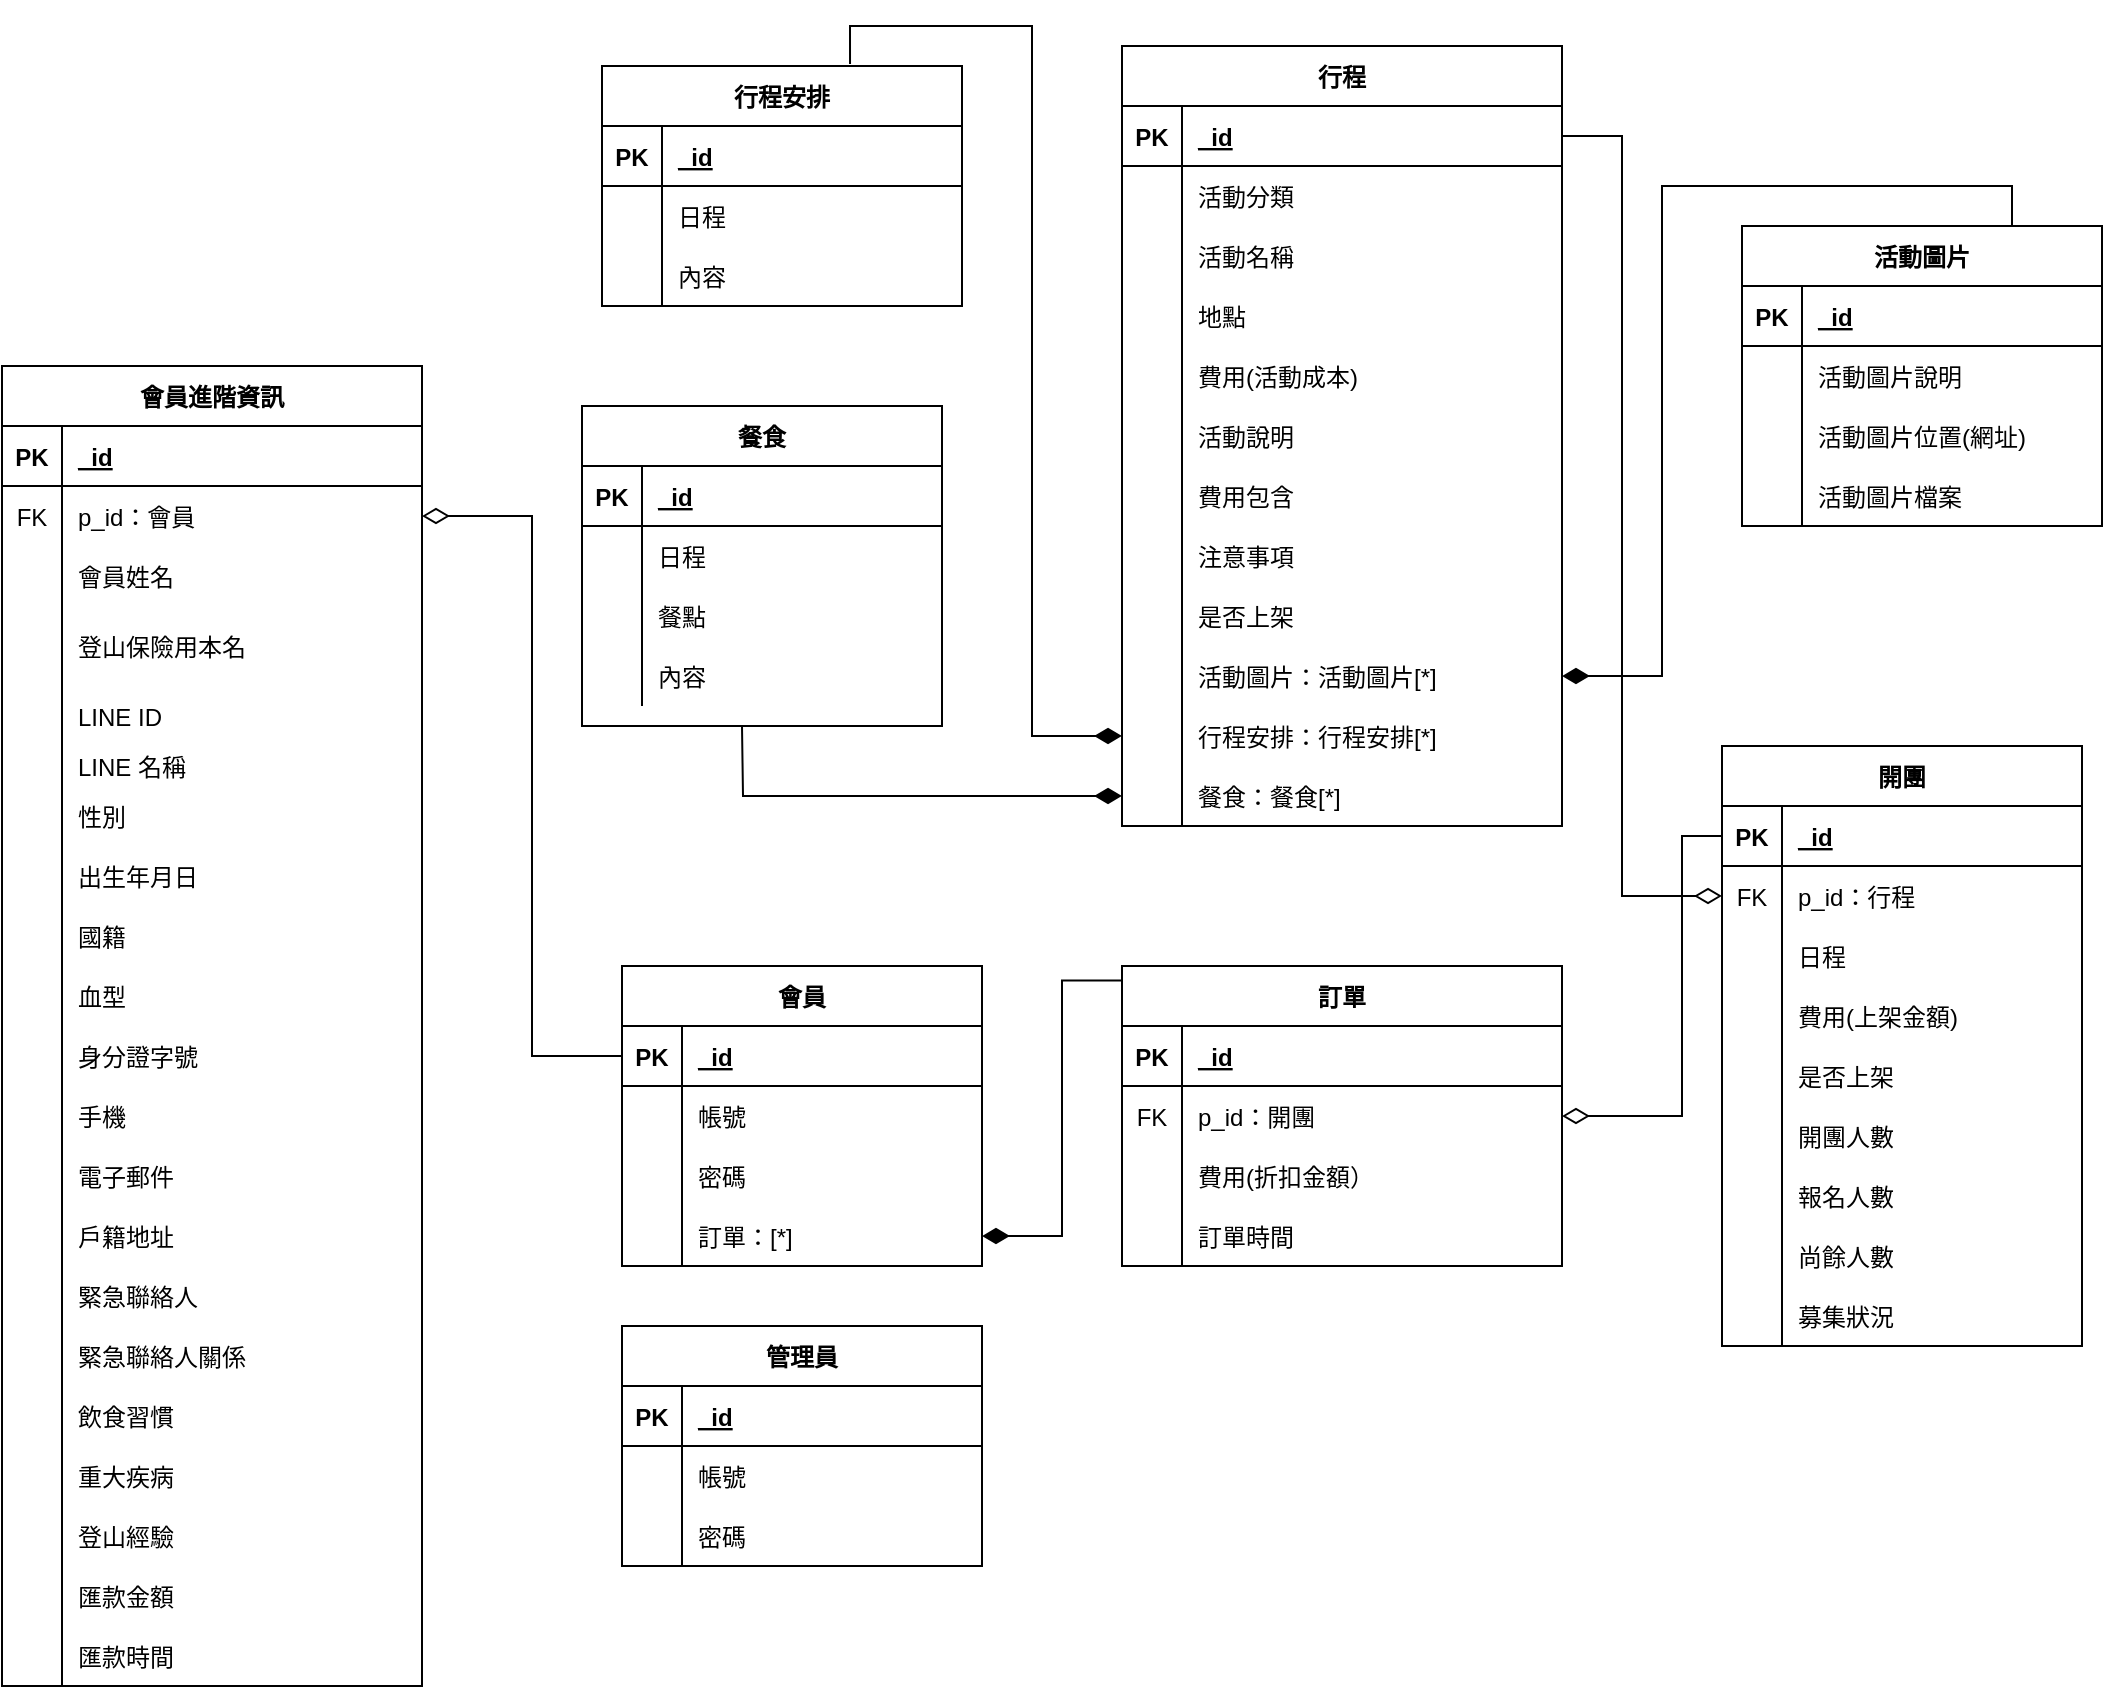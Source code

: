 <mxfile version="14.2.3" type="github">
  <diagram id="O8zIBrpue6FMB7xXW-CX" name="Page-1">
    <mxGraphModel dx="1744" dy="810" grid="1" gridSize="10" guides="1" tooltips="1" connect="1" arrows="1" fold="1" page="1" pageScale="1" pageWidth="827" pageHeight="1169" math="0" shadow="0">
      <root>
        <mxCell id="0" />
        <mxCell id="1" parent="0" />
        <mxCell id="ODbUXR2kp1AXb-9uxzaP-1" value="行程" style="shape=table;startSize=30;container=1;collapsible=1;childLayout=tableLayout;fixedRows=1;rowLines=0;fontStyle=1;align=center;resizeLast=1;" parent="1" vertex="1">
          <mxGeometry x="410" y="420" width="220" height="390" as="geometry" />
        </mxCell>
        <mxCell id="ODbUXR2kp1AXb-9uxzaP-2" value="" style="shape=partialRectangle;collapsible=0;dropTarget=0;pointerEvents=0;fillColor=none;top=0;left=0;bottom=1;right=0;points=[[0,0.5],[1,0.5]];portConstraint=eastwest;" parent="ODbUXR2kp1AXb-9uxzaP-1" vertex="1">
          <mxGeometry y="30" width="220" height="30" as="geometry" />
        </mxCell>
        <mxCell id="ODbUXR2kp1AXb-9uxzaP-3" value="PK" style="shape=partialRectangle;connectable=0;fillColor=none;top=0;left=0;bottom=0;right=0;fontStyle=1;overflow=hidden;" parent="ODbUXR2kp1AXb-9uxzaP-2" vertex="1">
          <mxGeometry width="30" height="30" as="geometry" />
        </mxCell>
        <mxCell id="ODbUXR2kp1AXb-9uxzaP-4" value="_id" style="shape=partialRectangle;connectable=0;fillColor=none;top=0;left=0;bottom=0;right=0;align=left;spacingLeft=6;fontStyle=5;overflow=hidden;" parent="ODbUXR2kp1AXb-9uxzaP-2" vertex="1">
          <mxGeometry x="30" width="190" height="30" as="geometry" />
        </mxCell>
        <mxCell id="ODbUXR2kp1AXb-9uxzaP-5" value="" style="shape=partialRectangle;collapsible=0;dropTarget=0;pointerEvents=0;fillColor=none;top=0;left=0;bottom=0;right=0;points=[[0,0.5],[1,0.5]];portConstraint=eastwest;" parent="ODbUXR2kp1AXb-9uxzaP-1" vertex="1">
          <mxGeometry y="60" width="220" height="30" as="geometry" />
        </mxCell>
        <mxCell id="ODbUXR2kp1AXb-9uxzaP-6" value="" style="shape=partialRectangle;connectable=0;fillColor=none;top=0;left=0;bottom=0;right=0;editable=1;overflow=hidden;" parent="ODbUXR2kp1AXb-9uxzaP-5" vertex="1">
          <mxGeometry width="30" height="30" as="geometry" />
        </mxCell>
        <mxCell id="ODbUXR2kp1AXb-9uxzaP-7" value="活動分類" style="shape=partialRectangle;connectable=0;fillColor=none;top=0;left=0;bottom=0;right=0;align=left;spacingLeft=6;overflow=hidden;" parent="ODbUXR2kp1AXb-9uxzaP-5" vertex="1">
          <mxGeometry x="30" width="190" height="30" as="geometry" />
        </mxCell>
        <mxCell id="ODbUXR2kp1AXb-9uxzaP-8" value="" style="shape=partialRectangle;collapsible=0;dropTarget=0;pointerEvents=0;fillColor=none;top=0;left=0;bottom=0;right=0;points=[[0,0.5],[1,0.5]];portConstraint=eastwest;" parent="ODbUXR2kp1AXb-9uxzaP-1" vertex="1">
          <mxGeometry y="90" width="220" height="30" as="geometry" />
        </mxCell>
        <mxCell id="ODbUXR2kp1AXb-9uxzaP-9" value="" style="shape=partialRectangle;connectable=0;fillColor=none;top=0;left=0;bottom=0;right=0;editable=1;overflow=hidden;" parent="ODbUXR2kp1AXb-9uxzaP-8" vertex="1">
          <mxGeometry width="30" height="30" as="geometry" />
        </mxCell>
        <mxCell id="ODbUXR2kp1AXb-9uxzaP-10" value="活動名稱" style="shape=partialRectangle;connectable=0;fillColor=none;top=0;left=0;bottom=0;right=0;align=left;spacingLeft=6;overflow=hidden;" parent="ODbUXR2kp1AXb-9uxzaP-8" vertex="1">
          <mxGeometry x="30" width="190" height="30" as="geometry" />
        </mxCell>
        <mxCell id="ODbUXR2kp1AXb-9uxzaP-11" value="" style="shape=partialRectangle;collapsible=0;dropTarget=0;pointerEvents=0;fillColor=none;top=0;left=0;bottom=0;right=0;points=[[0,0.5],[1,0.5]];portConstraint=eastwest;" parent="ODbUXR2kp1AXb-9uxzaP-1" vertex="1">
          <mxGeometry y="120" width="220" height="30" as="geometry" />
        </mxCell>
        <mxCell id="ODbUXR2kp1AXb-9uxzaP-12" value="" style="shape=partialRectangle;connectable=0;fillColor=none;top=0;left=0;bottom=0;right=0;editable=1;overflow=hidden;" parent="ODbUXR2kp1AXb-9uxzaP-11" vertex="1">
          <mxGeometry width="30" height="30" as="geometry" />
        </mxCell>
        <mxCell id="ODbUXR2kp1AXb-9uxzaP-13" value="地點" style="shape=partialRectangle;connectable=0;fillColor=none;top=0;left=0;bottom=0;right=0;align=left;spacingLeft=6;overflow=hidden;" parent="ODbUXR2kp1AXb-9uxzaP-11" vertex="1">
          <mxGeometry x="30" width="190" height="30" as="geometry" />
        </mxCell>
        <mxCell id="ODbUXR2kp1AXb-9uxzaP-14" value="" style="shape=partialRectangle;collapsible=0;dropTarget=0;pointerEvents=0;fillColor=none;top=0;left=0;bottom=0;right=0;points=[[0,0.5],[1,0.5]];portConstraint=eastwest;" parent="ODbUXR2kp1AXb-9uxzaP-1" vertex="1">
          <mxGeometry y="150" width="220" height="30" as="geometry" />
        </mxCell>
        <mxCell id="ODbUXR2kp1AXb-9uxzaP-15" value="" style="shape=partialRectangle;connectable=0;fillColor=none;top=0;left=0;bottom=0;right=0;editable=1;overflow=hidden;" parent="ODbUXR2kp1AXb-9uxzaP-14" vertex="1">
          <mxGeometry width="30" height="30" as="geometry" />
        </mxCell>
        <mxCell id="ODbUXR2kp1AXb-9uxzaP-16" value="費用(活動成本)" style="shape=partialRectangle;connectable=0;fillColor=none;top=0;left=0;bottom=0;right=0;align=left;spacingLeft=6;overflow=hidden;" parent="ODbUXR2kp1AXb-9uxzaP-14" vertex="1">
          <mxGeometry x="30" width="190" height="30" as="geometry" />
        </mxCell>
        <mxCell id="ODbUXR2kp1AXb-9uxzaP-17" value="" style="shape=partialRectangle;collapsible=0;dropTarget=0;pointerEvents=0;fillColor=none;top=0;left=0;bottom=0;right=0;points=[[0,0.5],[1,0.5]];portConstraint=eastwest;" parent="ODbUXR2kp1AXb-9uxzaP-1" vertex="1">
          <mxGeometry y="180" width="220" height="30" as="geometry" />
        </mxCell>
        <mxCell id="ODbUXR2kp1AXb-9uxzaP-18" value="" style="shape=partialRectangle;connectable=0;fillColor=none;top=0;left=0;bottom=0;right=0;editable=1;overflow=hidden;" parent="ODbUXR2kp1AXb-9uxzaP-17" vertex="1">
          <mxGeometry width="30" height="30" as="geometry" />
        </mxCell>
        <mxCell id="ODbUXR2kp1AXb-9uxzaP-19" value="活動說明" style="shape=partialRectangle;connectable=0;fillColor=none;top=0;left=0;bottom=0;right=0;align=left;spacingLeft=6;overflow=hidden;" parent="ODbUXR2kp1AXb-9uxzaP-17" vertex="1">
          <mxGeometry x="30" width="190" height="30" as="geometry" />
        </mxCell>
        <mxCell id="ODbUXR2kp1AXb-9uxzaP-20" value="" style="shape=partialRectangle;collapsible=0;dropTarget=0;pointerEvents=0;fillColor=none;top=0;left=0;bottom=0;right=0;points=[[0,0.5],[1,0.5]];portConstraint=eastwest;" parent="ODbUXR2kp1AXb-9uxzaP-1" vertex="1">
          <mxGeometry y="210" width="220" height="30" as="geometry" />
        </mxCell>
        <mxCell id="ODbUXR2kp1AXb-9uxzaP-21" value="" style="shape=partialRectangle;connectable=0;fillColor=none;top=0;left=0;bottom=0;right=0;editable=1;overflow=hidden;" parent="ODbUXR2kp1AXb-9uxzaP-20" vertex="1">
          <mxGeometry width="30" height="30" as="geometry" />
        </mxCell>
        <mxCell id="ODbUXR2kp1AXb-9uxzaP-22" value="費用包含" style="shape=partialRectangle;connectable=0;fillColor=none;top=0;left=0;bottom=0;right=0;align=left;spacingLeft=6;overflow=hidden;" parent="ODbUXR2kp1AXb-9uxzaP-20" vertex="1">
          <mxGeometry x="30" width="190" height="30" as="geometry" />
        </mxCell>
        <mxCell id="ODbUXR2kp1AXb-9uxzaP-23" value="" style="shape=partialRectangle;collapsible=0;dropTarget=0;pointerEvents=0;fillColor=none;top=0;left=0;bottom=0;right=0;points=[[0,0.5],[1,0.5]];portConstraint=eastwest;" parent="ODbUXR2kp1AXb-9uxzaP-1" vertex="1">
          <mxGeometry y="240" width="220" height="30" as="geometry" />
        </mxCell>
        <mxCell id="ODbUXR2kp1AXb-9uxzaP-24" value="" style="shape=partialRectangle;connectable=0;fillColor=none;top=0;left=0;bottom=0;right=0;editable=1;overflow=hidden;" parent="ODbUXR2kp1AXb-9uxzaP-23" vertex="1">
          <mxGeometry width="30" height="30" as="geometry" />
        </mxCell>
        <mxCell id="ODbUXR2kp1AXb-9uxzaP-25" value="注意事項" style="shape=partialRectangle;connectable=0;fillColor=none;top=0;left=0;bottom=0;right=0;align=left;spacingLeft=6;overflow=hidden;" parent="ODbUXR2kp1AXb-9uxzaP-23" vertex="1">
          <mxGeometry x="30" width="190" height="30" as="geometry" />
        </mxCell>
        <mxCell id="ODbUXR2kp1AXb-9uxzaP-26" value="" style="shape=partialRectangle;collapsible=0;dropTarget=0;pointerEvents=0;fillColor=none;top=0;left=0;bottom=0;right=0;points=[[0,0.5],[1,0.5]];portConstraint=eastwest;" parent="ODbUXR2kp1AXb-9uxzaP-1" vertex="1">
          <mxGeometry y="270" width="220" height="30" as="geometry" />
        </mxCell>
        <mxCell id="ODbUXR2kp1AXb-9uxzaP-27" value="" style="shape=partialRectangle;connectable=0;fillColor=none;top=0;left=0;bottom=0;right=0;editable=1;overflow=hidden;" parent="ODbUXR2kp1AXb-9uxzaP-26" vertex="1">
          <mxGeometry width="30" height="30" as="geometry" />
        </mxCell>
        <mxCell id="ODbUXR2kp1AXb-9uxzaP-28" value="是否上架" style="shape=partialRectangle;connectable=0;fillColor=none;top=0;left=0;bottom=0;right=0;align=left;spacingLeft=6;overflow=hidden;" parent="ODbUXR2kp1AXb-9uxzaP-26" vertex="1">
          <mxGeometry x="30" width="190" height="30" as="geometry" />
        </mxCell>
        <mxCell id="M9lrD6sUdWzwdy7Pdqtk-1" style="shape=partialRectangle;collapsible=0;dropTarget=0;pointerEvents=0;fillColor=none;top=0;left=0;bottom=0;right=0;points=[[0,0.5],[1,0.5]];portConstraint=eastwest;" parent="ODbUXR2kp1AXb-9uxzaP-1" vertex="1">
          <mxGeometry y="300" width="220" height="30" as="geometry" />
        </mxCell>
        <mxCell id="M9lrD6sUdWzwdy7Pdqtk-2" style="shape=partialRectangle;connectable=0;fillColor=none;top=0;left=0;bottom=0;right=0;editable=1;overflow=hidden;" parent="M9lrD6sUdWzwdy7Pdqtk-1" vertex="1">
          <mxGeometry width="30" height="30" as="geometry" />
        </mxCell>
        <mxCell id="M9lrD6sUdWzwdy7Pdqtk-3" value="活動圖片：活動圖片[*]" style="shape=partialRectangle;connectable=0;fillColor=none;top=0;left=0;bottom=0;right=0;align=left;spacingLeft=6;overflow=hidden;" parent="M9lrD6sUdWzwdy7Pdqtk-1" vertex="1">
          <mxGeometry x="30" width="190" height="30" as="geometry" />
        </mxCell>
        <mxCell id="M9lrD6sUdWzwdy7Pdqtk-4" style="shape=partialRectangle;collapsible=0;dropTarget=0;pointerEvents=0;fillColor=none;top=0;left=0;bottom=0;right=0;points=[[0,0.5],[1,0.5]];portConstraint=eastwest;" parent="ODbUXR2kp1AXb-9uxzaP-1" vertex="1">
          <mxGeometry y="330" width="220" height="30" as="geometry" />
        </mxCell>
        <mxCell id="M9lrD6sUdWzwdy7Pdqtk-5" style="shape=partialRectangle;connectable=0;fillColor=none;top=0;left=0;bottom=0;right=0;editable=1;overflow=hidden;" parent="M9lrD6sUdWzwdy7Pdqtk-4" vertex="1">
          <mxGeometry width="30" height="30" as="geometry" />
        </mxCell>
        <mxCell id="M9lrD6sUdWzwdy7Pdqtk-6" value="行程安排：行程安排[*]" style="shape=partialRectangle;connectable=0;fillColor=none;top=0;left=0;bottom=0;right=0;align=left;spacingLeft=6;overflow=hidden;" parent="M9lrD6sUdWzwdy7Pdqtk-4" vertex="1">
          <mxGeometry x="30" width="190" height="30" as="geometry" />
        </mxCell>
        <mxCell id="M9lrD6sUdWzwdy7Pdqtk-7" style="shape=partialRectangle;collapsible=0;dropTarget=0;pointerEvents=0;fillColor=none;top=0;left=0;bottom=0;right=0;points=[[0,0.5],[1,0.5]];portConstraint=eastwest;" parent="ODbUXR2kp1AXb-9uxzaP-1" vertex="1">
          <mxGeometry y="360" width="220" height="30" as="geometry" />
        </mxCell>
        <mxCell id="M9lrD6sUdWzwdy7Pdqtk-8" style="shape=partialRectangle;connectable=0;fillColor=none;top=0;left=0;bottom=0;right=0;editable=1;overflow=hidden;" parent="M9lrD6sUdWzwdy7Pdqtk-7" vertex="1">
          <mxGeometry width="30" height="30" as="geometry" />
        </mxCell>
        <mxCell id="M9lrD6sUdWzwdy7Pdqtk-9" value="餐食：餐食[*]" style="shape=partialRectangle;connectable=0;fillColor=none;top=0;left=0;bottom=0;right=0;align=left;spacingLeft=6;overflow=hidden;" parent="M9lrD6sUdWzwdy7Pdqtk-7" vertex="1">
          <mxGeometry x="30" width="190" height="30" as="geometry" />
        </mxCell>
        <mxCell id="ODbUXR2kp1AXb-9uxzaP-29" value="開團" style="shape=table;startSize=30;container=1;collapsible=1;childLayout=tableLayout;fixedRows=1;rowLines=0;fontStyle=1;align=center;resizeLast=1;fillColor=none;" parent="1" vertex="1">
          <mxGeometry x="710" y="770" width="180" height="300" as="geometry" />
        </mxCell>
        <mxCell id="ODbUXR2kp1AXb-9uxzaP-30" value="" style="shape=partialRectangle;collapsible=0;dropTarget=0;pointerEvents=0;fillColor=none;top=0;left=0;bottom=1;right=0;points=[[0,0.5],[1,0.5]];portConstraint=eastwest;" parent="ODbUXR2kp1AXb-9uxzaP-29" vertex="1">
          <mxGeometry y="30" width="180" height="30" as="geometry" />
        </mxCell>
        <mxCell id="ODbUXR2kp1AXb-9uxzaP-31" value="PK" style="shape=partialRectangle;connectable=0;fillColor=none;top=0;left=0;bottom=0;right=0;fontStyle=1;overflow=hidden;" parent="ODbUXR2kp1AXb-9uxzaP-30" vertex="1">
          <mxGeometry width="30" height="30" as="geometry" />
        </mxCell>
        <mxCell id="ODbUXR2kp1AXb-9uxzaP-32" value="_id" style="shape=partialRectangle;connectable=0;fillColor=none;top=0;left=0;bottom=0;right=0;align=left;spacingLeft=6;fontStyle=5;overflow=hidden;" parent="ODbUXR2kp1AXb-9uxzaP-30" vertex="1">
          <mxGeometry x="30" width="150" height="30" as="geometry" />
        </mxCell>
        <mxCell id="ODbUXR2kp1AXb-9uxzaP-33" value="" style="shape=partialRectangle;collapsible=0;dropTarget=0;pointerEvents=0;fillColor=none;top=0;left=0;bottom=0;right=0;points=[[0,0.5],[1,0.5]];portConstraint=eastwest;" parent="ODbUXR2kp1AXb-9uxzaP-29" vertex="1">
          <mxGeometry y="60" width="180" height="30" as="geometry" />
        </mxCell>
        <mxCell id="ODbUXR2kp1AXb-9uxzaP-34" value="FK" style="shape=partialRectangle;connectable=0;fillColor=none;top=0;left=0;bottom=0;right=0;fontStyle=0;overflow=hidden;" parent="ODbUXR2kp1AXb-9uxzaP-33" vertex="1">
          <mxGeometry width="30" height="30" as="geometry" />
        </mxCell>
        <mxCell id="ODbUXR2kp1AXb-9uxzaP-35" value="p_id：行程" style="shape=partialRectangle;connectable=0;fillColor=none;top=0;left=0;bottom=0;right=0;align=left;spacingLeft=6;fontStyle=0;overflow=hidden;" parent="ODbUXR2kp1AXb-9uxzaP-33" vertex="1">
          <mxGeometry x="30" width="150" height="30" as="geometry" />
        </mxCell>
        <mxCell id="ODbUXR2kp1AXb-9uxzaP-39" value="" style="shape=partialRectangle;collapsible=0;dropTarget=0;pointerEvents=0;fillColor=none;top=0;left=0;bottom=0;right=0;points=[[0,0.5],[1,0.5]];portConstraint=eastwest;" parent="ODbUXR2kp1AXb-9uxzaP-29" vertex="1">
          <mxGeometry y="90" width="180" height="30" as="geometry" />
        </mxCell>
        <mxCell id="ODbUXR2kp1AXb-9uxzaP-40" value="" style="shape=partialRectangle;connectable=0;fillColor=none;top=0;left=0;bottom=0;right=0;editable=1;overflow=hidden;" parent="ODbUXR2kp1AXb-9uxzaP-39" vertex="1">
          <mxGeometry width="30" height="30" as="geometry" />
        </mxCell>
        <mxCell id="ODbUXR2kp1AXb-9uxzaP-41" value="日程" style="shape=partialRectangle;connectable=0;fillColor=none;top=0;left=0;bottom=0;right=0;align=left;spacingLeft=6;overflow=hidden;" parent="ODbUXR2kp1AXb-9uxzaP-39" vertex="1">
          <mxGeometry x="30" width="150" height="30" as="geometry" />
        </mxCell>
        <mxCell id="Jhr8cW5ko4Ph3EOrnFrw-292" style="shape=partialRectangle;collapsible=0;dropTarget=0;pointerEvents=0;fillColor=none;top=0;left=0;bottom=0;right=0;points=[[0,0.5],[1,0.5]];portConstraint=eastwest;" parent="ODbUXR2kp1AXb-9uxzaP-29" vertex="1">
          <mxGeometry y="120" width="180" height="30" as="geometry" />
        </mxCell>
        <mxCell id="Jhr8cW5ko4Ph3EOrnFrw-293" style="shape=partialRectangle;connectable=0;fillColor=none;top=0;left=0;bottom=0;right=0;editable=1;overflow=hidden;" parent="Jhr8cW5ko4Ph3EOrnFrw-292" vertex="1">
          <mxGeometry width="30" height="30" as="geometry" />
        </mxCell>
        <mxCell id="Jhr8cW5ko4Ph3EOrnFrw-294" value="費用(上架金額)" style="shape=partialRectangle;connectable=0;fillColor=none;top=0;left=0;bottom=0;right=0;align=left;spacingLeft=6;overflow=hidden;" parent="Jhr8cW5ko4Ph3EOrnFrw-292" vertex="1">
          <mxGeometry x="30" width="150" height="30" as="geometry" />
        </mxCell>
        <mxCell id="Jhr8cW5ko4Ph3EOrnFrw-295" style="shape=partialRectangle;collapsible=0;dropTarget=0;pointerEvents=0;fillColor=none;top=0;left=0;bottom=0;right=0;points=[[0,0.5],[1,0.5]];portConstraint=eastwest;" parent="ODbUXR2kp1AXb-9uxzaP-29" vertex="1">
          <mxGeometry y="150" width="180" height="30" as="geometry" />
        </mxCell>
        <mxCell id="Jhr8cW5ko4Ph3EOrnFrw-296" style="shape=partialRectangle;connectable=0;fillColor=none;top=0;left=0;bottom=0;right=0;editable=1;overflow=hidden;" parent="Jhr8cW5ko4Ph3EOrnFrw-295" vertex="1">
          <mxGeometry width="30" height="30" as="geometry" />
        </mxCell>
        <mxCell id="Jhr8cW5ko4Ph3EOrnFrw-297" value="是否上架" style="shape=partialRectangle;connectable=0;fillColor=none;top=0;left=0;bottom=0;right=0;align=left;spacingLeft=6;overflow=hidden;" parent="Jhr8cW5ko4Ph3EOrnFrw-295" vertex="1">
          <mxGeometry x="30" width="150" height="30" as="geometry" />
        </mxCell>
        <mxCell id="ODbUXR2kp1AXb-9uxzaP-36" value="" style="shape=partialRectangle;collapsible=0;dropTarget=0;pointerEvents=0;fillColor=none;top=0;left=0;bottom=0;right=0;points=[[0,0.5],[1,0.5]];portConstraint=eastwest;" parent="ODbUXR2kp1AXb-9uxzaP-29" vertex="1">
          <mxGeometry y="180" width="180" height="30" as="geometry" />
        </mxCell>
        <mxCell id="ODbUXR2kp1AXb-9uxzaP-37" value="" style="shape=partialRectangle;connectable=0;fillColor=none;top=0;left=0;bottom=0;right=0;editable=1;overflow=hidden;" parent="ODbUXR2kp1AXb-9uxzaP-36" vertex="1">
          <mxGeometry width="30" height="30" as="geometry" />
        </mxCell>
        <mxCell id="ODbUXR2kp1AXb-9uxzaP-38" value="開團人數" style="shape=partialRectangle;connectable=0;fillColor=none;top=0;left=0;bottom=0;right=0;align=left;spacingLeft=6;overflow=hidden;" parent="ODbUXR2kp1AXb-9uxzaP-36" vertex="1">
          <mxGeometry x="30" width="150" height="30" as="geometry" />
        </mxCell>
        <mxCell id="Jhr8cW5ko4Ph3EOrnFrw-47" style="shape=partialRectangle;collapsible=0;dropTarget=0;pointerEvents=0;fillColor=none;top=0;left=0;bottom=0;right=0;points=[[0,0.5],[1,0.5]];portConstraint=eastwest;" parent="ODbUXR2kp1AXb-9uxzaP-29" vertex="1">
          <mxGeometry y="210" width="180" height="30" as="geometry" />
        </mxCell>
        <mxCell id="Jhr8cW5ko4Ph3EOrnFrw-48" style="shape=partialRectangle;connectable=0;fillColor=none;top=0;left=0;bottom=0;right=0;editable=1;overflow=hidden;" parent="Jhr8cW5ko4Ph3EOrnFrw-47" vertex="1">
          <mxGeometry width="30" height="30" as="geometry" />
        </mxCell>
        <mxCell id="Jhr8cW5ko4Ph3EOrnFrw-49" value="報名人數" style="shape=partialRectangle;connectable=0;fillColor=none;top=0;left=0;bottom=0;right=0;align=left;spacingLeft=6;overflow=hidden;" parent="Jhr8cW5ko4Ph3EOrnFrw-47" vertex="1">
          <mxGeometry x="30" width="150" height="30" as="geometry" />
        </mxCell>
        <mxCell id="Jhr8cW5ko4Ph3EOrnFrw-44" style="shape=partialRectangle;collapsible=0;dropTarget=0;pointerEvents=0;fillColor=none;top=0;left=0;bottom=0;right=0;points=[[0,0.5],[1,0.5]];portConstraint=eastwest;" parent="ODbUXR2kp1AXb-9uxzaP-29" vertex="1">
          <mxGeometry y="240" width="180" height="30" as="geometry" />
        </mxCell>
        <mxCell id="Jhr8cW5ko4Ph3EOrnFrw-45" style="shape=partialRectangle;connectable=0;fillColor=none;top=0;left=0;bottom=0;right=0;editable=1;overflow=hidden;" parent="Jhr8cW5ko4Ph3EOrnFrw-44" vertex="1">
          <mxGeometry width="30" height="30" as="geometry" />
        </mxCell>
        <mxCell id="Jhr8cW5ko4Ph3EOrnFrw-46" value="尚餘人數" style="shape=partialRectangle;connectable=0;fillColor=none;top=0;left=0;bottom=0;right=0;align=left;spacingLeft=6;overflow=hidden;" parent="Jhr8cW5ko4Ph3EOrnFrw-44" vertex="1">
          <mxGeometry x="30" width="150" height="30" as="geometry" />
        </mxCell>
        <mxCell id="Jhr8cW5ko4Ph3EOrnFrw-41" style="shape=partialRectangle;collapsible=0;dropTarget=0;pointerEvents=0;fillColor=none;top=0;left=0;bottom=0;right=0;points=[[0,0.5],[1,0.5]];portConstraint=eastwest;" parent="ODbUXR2kp1AXb-9uxzaP-29" vertex="1">
          <mxGeometry y="270" width="180" height="30" as="geometry" />
        </mxCell>
        <mxCell id="Jhr8cW5ko4Ph3EOrnFrw-42" style="shape=partialRectangle;connectable=0;fillColor=none;top=0;left=0;bottom=0;right=0;editable=1;overflow=hidden;" parent="Jhr8cW5ko4Ph3EOrnFrw-41" vertex="1">
          <mxGeometry width="30" height="30" as="geometry" />
        </mxCell>
        <mxCell id="Jhr8cW5ko4Ph3EOrnFrw-43" value="募集狀況" style="shape=partialRectangle;connectable=0;fillColor=none;top=0;left=0;bottom=0;right=0;align=left;spacingLeft=6;overflow=hidden;" parent="Jhr8cW5ko4Ph3EOrnFrw-41" vertex="1">
          <mxGeometry x="30" width="150" height="30" as="geometry" />
        </mxCell>
        <mxCell id="ODbUXR2kp1AXb-9uxzaP-45" value="行程安排" style="shape=table;startSize=30;container=1;collapsible=1;childLayout=tableLayout;fixedRows=1;rowLines=0;fontStyle=1;align=center;resizeLast=1;fillColor=none;" parent="1" vertex="1">
          <mxGeometry x="150" y="430" width="180" height="120" as="geometry" />
        </mxCell>
        <mxCell id="ODbUXR2kp1AXb-9uxzaP-46" value="" style="shape=partialRectangle;collapsible=0;dropTarget=0;pointerEvents=0;fillColor=none;top=0;left=0;bottom=1;right=0;points=[[0,0.5],[1,0.5]];portConstraint=eastwest;" parent="ODbUXR2kp1AXb-9uxzaP-45" vertex="1">
          <mxGeometry y="30" width="180" height="30" as="geometry" />
        </mxCell>
        <mxCell id="ODbUXR2kp1AXb-9uxzaP-47" value="PK" style="shape=partialRectangle;connectable=0;fillColor=none;top=0;left=0;bottom=0;right=0;fontStyle=1;overflow=hidden;" parent="ODbUXR2kp1AXb-9uxzaP-46" vertex="1">
          <mxGeometry width="30" height="30" as="geometry" />
        </mxCell>
        <mxCell id="ODbUXR2kp1AXb-9uxzaP-48" value="_id" style="shape=partialRectangle;connectable=0;fillColor=none;top=0;left=0;bottom=0;right=0;align=left;spacingLeft=6;fontStyle=5;overflow=hidden;" parent="ODbUXR2kp1AXb-9uxzaP-46" vertex="1">
          <mxGeometry x="30" width="150" height="30" as="geometry" />
        </mxCell>
        <mxCell id="ODbUXR2kp1AXb-9uxzaP-52" value="" style="shape=partialRectangle;collapsible=0;dropTarget=0;pointerEvents=0;fillColor=none;top=0;left=0;bottom=0;right=0;points=[[0,0.5],[1,0.5]];portConstraint=eastwest;" parent="ODbUXR2kp1AXb-9uxzaP-45" vertex="1">
          <mxGeometry y="60" width="180" height="30" as="geometry" />
        </mxCell>
        <mxCell id="ODbUXR2kp1AXb-9uxzaP-53" value="" style="shape=partialRectangle;connectable=0;fillColor=none;top=0;left=0;bottom=0;right=0;editable=1;overflow=hidden;" parent="ODbUXR2kp1AXb-9uxzaP-52" vertex="1">
          <mxGeometry width="30" height="30" as="geometry" />
        </mxCell>
        <mxCell id="ODbUXR2kp1AXb-9uxzaP-54" value="日程" style="shape=partialRectangle;connectable=0;fillColor=none;top=0;left=0;bottom=0;right=0;align=left;spacingLeft=6;overflow=hidden;" parent="ODbUXR2kp1AXb-9uxzaP-52" vertex="1">
          <mxGeometry x="30" width="150" height="30" as="geometry" />
        </mxCell>
        <mxCell id="ODbUXR2kp1AXb-9uxzaP-58" value="" style="shape=partialRectangle;collapsible=0;dropTarget=0;pointerEvents=0;fillColor=none;top=0;left=0;bottom=0;right=0;points=[[0,0.5],[1,0.5]];portConstraint=eastwest;" parent="ODbUXR2kp1AXb-9uxzaP-45" vertex="1">
          <mxGeometry y="90" width="180" height="30" as="geometry" />
        </mxCell>
        <mxCell id="ODbUXR2kp1AXb-9uxzaP-59" value="" style="shape=partialRectangle;connectable=0;fillColor=none;top=0;left=0;bottom=0;right=0;editable=1;overflow=hidden;" parent="ODbUXR2kp1AXb-9uxzaP-58" vertex="1">
          <mxGeometry width="30" height="30" as="geometry" />
        </mxCell>
        <mxCell id="ODbUXR2kp1AXb-9uxzaP-60" value="內容" style="shape=partialRectangle;connectable=0;fillColor=none;top=0;left=0;bottom=0;right=0;align=left;spacingLeft=6;overflow=hidden;" parent="ODbUXR2kp1AXb-9uxzaP-58" vertex="1">
          <mxGeometry x="30" width="150" height="30" as="geometry" />
        </mxCell>
        <mxCell id="ODbUXR2kp1AXb-9uxzaP-70" value="餐食" style="shape=table;startSize=30;container=1;collapsible=1;childLayout=tableLayout;fixedRows=1;rowLines=0;fontStyle=1;align=center;resizeLast=1;fillColor=none;" parent="1" vertex="1">
          <mxGeometry x="140" y="600" width="180" height="160" as="geometry" />
        </mxCell>
        <mxCell id="ODbUXR2kp1AXb-9uxzaP-71" value="" style="shape=partialRectangle;collapsible=0;dropTarget=0;pointerEvents=0;fillColor=none;top=0;left=0;bottom=1;right=0;points=[[0,0.5],[1,0.5]];portConstraint=eastwest;" parent="ODbUXR2kp1AXb-9uxzaP-70" vertex="1">
          <mxGeometry y="30" width="180" height="30" as="geometry" />
        </mxCell>
        <mxCell id="ODbUXR2kp1AXb-9uxzaP-72" value="PK" style="shape=partialRectangle;connectable=0;fillColor=none;top=0;left=0;bottom=0;right=0;fontStyle=1;overflow=hidden;" parent="ODbUXR2kp1AXb-9uxzaP-71" vertex="1">
          <mxGeometry width="30" height="30" as="geometry" />
        </mxCell>
        <mxCell id="ODbUXR2kp1AXb-9uxzaP-73" value="_id" style="shape=partialRectangle;connectable=0;fillColor=none;top=0;left=0;bottom=0;right=0;align=left;spacingLeft=6;fontStyle=5;overflow=hidden;" parent="ODbUXR2kp1AXb-9uxzaP-71" vertex="1">
          <mxGeometry x="30" width="150" height="30" as="geometry" />
        </mxCell>
        <mxCell id="ODbUXR2kp1AXb-9uxzaP-77" value="" style="shape=partialRectangle;collapsible=0;dropTarget=0;pointerEvents=0;fillColor=none;top=0;left=0;bottom=0;right=0;points=[[0,0.5],[1,0.5]];portConstraint=eastwest;" parent="ODbUXR2kp1AXb-9uxzaP-70" vertex="1">
          <mxGeometry y="60" width="180" height="30" as="geometry" />
        </mxCell>
        <mxCell id="ODbUXR2kp1AXb-9uxzaP-78" value="" style="shape=partialRectangle;connectable=0;fillColor=none;top=0;left=0;bottom=0;right=0;editable=1;overflow=hidden;" parent="ODbUXR2kp1AXb-9uxzaP-77" vertex="1">
          <mxGeometry width="30" height="30" as="geometry" />
        </mxCell>
        <mxCell id="ODbUXR2kp1AXb-9uxzaP-79" value="日程" style="shape=partialRectangle;connectable=0;fillColor=none;top=0;left=0;bottom=0;right=0;align=left;spacingLeft=6;overflow=hidden;" parent="ODbUXR2kp1AXb-9uxzaP-77" vertex="1">
          <mxGeometry x="30" width="150" height="30" as="geometry" />
        </mxCell>
        <mxCell id="ODbUXR2kp1AXb-9uxzaP-80" value="" style="shape=partialRectangle;collapsible=0;dropTarget=0;pointerEvents=0;fillColor=none;top=0;left=0;bottom=0;right=0;points=[[0,0.5],[1,0.5]];portConstraint=eastwest;" parent="ODbUXR2kp1AXb-9uxzaP-70" vertex="1">
          <mxGeometry y="90" width="180" height="30" as="geometry" />
        </mxCell>
        <mxCell id="ODbUXR2kp1AXb-9uxzaP-81" value="" style="shape=partialRectangle;connectable=0;fillColor=none;top=0;left=0;bottom=0;right=0;editable=1;overflow=hidden;" parent="ODbUXR2kp1AXb-9uxzaP-80" vertex="1">
          <mxGeometry width="30" height="30" as="geometry" />
        </mxCell>
        <mxCell id="ODbUXR2kp1AXb-9uxzaP-82" value="餐點" style="shape=partialRectangle;connectable=0;fillColor=none;top=0;left=0;bottom=0;right=0;align=left;spacingLeft=6;overflow=hidden;" parent="ODbUXR2kp1AXb-9uxzaP-80" vertex="1">
          <mxGeometry x="30" width="150" height="30" as="geometry" />
        </mxCell>
        <mxCell id="ODbUXR2kp1AXb-9uxzaP-83" value="" style="shape=partialRectangle;collapsible=0;dropTarget=0;pointerEvents=0;fillColor=none;top=0;left=0;bottom=0;right=0;points=[[0,0.5],[1,0.5]];portConstraint=eastwest;" parent="ODbUXR2kp1AXb-9uxzaP-70" vertex="1">
          <mxGeometry y="120" width="180" height="30" as="geometry" />
        </mxCell>
        <mxCell id="ODbUXR2kp1AXb-9uxzaP-84" value="" style="shape=partialRectangle;connectable=0;fillColor=none;top=0;left=0;bottom=0;right=0;editable=1;overflow=hidden;" parent="ODbUXR2kp1AXb-9uxzaP-83" vertex="1">
          <mxGeometry width="30" height="30" as="geometry" />
        </mxCell>
        <mxCell id="ODbUXR2kp1AXb-9uxzaP-85" value="內容" style="shape=partialRectangle;connectable=0;fillColor=none;top=0;left=0;bottom=0;right=0;align=left;spacingLeft=6;overflow=hidden;" parent="ODbUXR2kp1AXb-9uxzaP-83" vertex="1">
          <mxGeometry x="30" width="150" height="30" as="geometry" />
        </mxCell>
        <mxCell id="ODbUXR2kp1AXb-9uxzaP-86" value="活動圖片" style="shape=table;startSize=30;container=1;collapsible=1;childLayout=tableLayout;fixedRows=1;rowLines=0;fontStyle=1;align=center;resizeLast=1;fillColor=none;" parent="1" vertex="1">
          <mxGeometry x="720" y="510" width="180" height="150" as="geometry" />
        </mxCell>
        <mxCell id="ODbUXR2kp1AXb-9uxzaP-87" value="" style="shape=partialRectangle;collapsible=0;dropTarget=0;pointerEvents=0;fillColor=none;top=0;left=0;bottom=1;right=0;points=[[0,0.5],[1,0.5]];portConstraint=eastwest;" parent="ODbUXR2kp1AXb-9uxzaP-86" vertex="1">
          <mxGeometry y="30" width="180" height="30" as="geometry" />
        </mxCell>
        <mxCell id="ODbUXR2kp1AXb-9uxzaP-88" value="PK" style="shape=partialRectangle;connectable=0;fillColor=none;top=0;left=0;bottom=0;right=0;fontStyle=1;overflow=hidden;" parent="ODbUXR2kp1AXb-9uxzaP-87" vertex="1">
          <mxGeometry width="30" height="30" as="geometry" />
        </mxCell>
        <mxCell id="ODbUXR2kp1AXb-9uxzaP-89" value="_id" style="shape=partialRectangle;connectable=0;fillColor=none;top=0;left=0;bottom=0;right=0;align=left;spacingLeft=6;fontStyle=5;overflow=hidden;" parent="ODbUXR2kp1AXb-9uxzaP-87" vertex="1">
          <mxGeometry x="30" width="150" height="30" as="geometry" />
        </mxCell>
        <mxCell id="ODbUXR2kp1AXb-9uxzaP-93" value="" style="shape=partialRectangle;collapsible=0;dropTarget=0;pointerEvents=0;fillColor=none;top=0;left=0;bottom=0;right=0;points=[[0,0.5],[1,0.5]];portConstraint=eastwest;" parent="ODbUXR2kp1AXb-9uxzaP-86" vertex="1">
          <mxGeometry y="60" width="180" height="30" as="geometry" />
        </mxCell>
        <mxCell id="ODbUXR2kp1AXb-9uxzaP-94" value="" style="shape=partialRectangle;connectable=0;fillColor=none;top=0;left=0;bottom=0;right=0;editable=1;overflow=hidden;" parent="ODbUXR2kp1AXb-9uxzaP-93" vertex="1">
          <mxGeometry width="30" height="30" as="geometry" />
        </mxCell>
        <mxCell id="ODbUXR2kp1AXb-9uxzaP-95" value="活動圖片說明" style="shape=partialRectangle;connectable=0;fillColor=none;top=0;left=0;bottom=0;right=0;align=left;spacingLeft=6;overflow=hidden;" parent="ODbUXR2kp1AXb-9uxzaP-93" vertex="1">
          <mxGeometry x="30" width="150" height="30" as="geometry" />
        </mxCell>
        <mxCell id="ODbUXR2kp1AXb-9uxzaP-99" value="" style="shape=partialRectangle;collapsible=0;dropTarget=0;pointerEvents=0;fillColor=none;top=0;left=0;bottom=0;right=0;points=[[0,0.5],[1,0.5]];portConstraint=eastwest;" parent="ODbUXR2kp1AXb-9uxzaP-86" vertex="1">
          <mxGeometry y="90" width="180" height="30" as="geometry" />
        </mxCell>
        <mxCell id="ODbUXR2kp1AXb-9uxzaP-100" value="" style="shape=partialRectangle;connectable=0;fillColor=none;top=0;left=0;bottom=0;right=0;editable=1;overflow=hidden;" parent="ODbUXR2kp1AXb-9uxzaP-99" vertex="1">
          <mxGeometry width="30" height="30" as="geometry" />
        </mxCell>
        <mxCell id="ODbUXR2kp1AXb-9uxzaP-101" value="活動圖片位置(網址)" style="shape=partialRectangle;connectable=0;fillColor=none;top=0;left=0;bottom=0;right=0;align=left;spacingLeft=6;overflow=hidden;" parent="ODbUXR2kp1AXb-9uxzaP-99" vertex="1">
          <mxGeometry x="30" width="150" height="30" as="geometry" />
        </mxCell>
        <mxCell id="HsbwhPW1N5qYwhGhhslN-1" style="shape=partialRectangle;collapsible=0;dropTarget=0;pointerEvents=0;fillColor=none;top=0;left=0;bottom=0;right=0;points=[[0,0.5],[1,0.5]];portConstraint=eastwest;" parent="ODbUXR2kp1AXb-9uxzaP-86" vertex="1">
          <mxGeometry y="120" width="180" height="30" as="geometry" />
        </mxCell>
        <mxCell id="HsbwhPW1N5qYwhGhhslN-2" style="shape=partialRectangle;connectable=0;fillColor=none;top=0;left=0;bottom=0;right=0;editable=1;overflow=hidden;" parent="HsbwhPW1N5qYwhGhhslN-1" vertex="1">
          <mxGeometry width="30" height="30" as="geometry" />
        </mxCell>
        <mxCell id="HsbwhPW1N5qYwhGhhslN-3" value="活動圖片檔案" style="shape=partialRectangle;connectable=0;fillColor=none;top=0;left=0;bottom=0;right=0;align=left;spacingLeft=6;overflow=hidden;" parent="HsbwhPW1N5qYwhGhhslN-1" vertex="1">
          <mxGeometry x="30" width="150" height="30" as="geometry" />
        </mxCell>
        <mxCell id="ODbUXR2kp1AXb-9uxzaP-102" value="會員" style="shape=table;startSize=30;container=1;collapsible=1;childLayout=tableLayout;fixedRows=1;rowLines=0;fontStyle=1;align=center;resizeLast=1;fillColor=none;" parent="1" vertex="1">
          <mxGeometry x="160" y="880" width="180" height="150" as="geometry" />
        </mxCell>
        <mxCell id="ODbUXR2kp1AXb-9uxzaP-103" value="" style="shape=partialRectangle;collapsible=0;dropTarget=0;pointerEvents=0;fillColor=none;top=0;left=0;bottom=1;right=0;points=[[0,0.5],[1,0.5]];portConstraint=eastwest;" parent="ODbUXR2kp1AXb-9uxzaP-102" vertex="1">
          <mxGeometry y="30" width="180" height="30" as="geometry" />
        </mxCell>
        <mxCell id="ODbUXR2kp1AXb-9uxzaP-104" value="PK" style="shape=partialRectangle;connectable=0;fillColor=none;top=0;left=0;bottom=0;right=0;fontStyle=1;overflow=hidden;" parent="ODbUXR2kp1AXb-9uxzaP-103" vertex="1">
          <mxGeometry width="30" height="30" as="geometry" />
        </mxCell>
        <mxCell id="ODbUXR2kp1AXb-9uxzaP-105" value="_id" style="shape=partialRectangle;connectable=0;fillColor=none;top=0;left=0;bottom=0;right=0;align=left;spacingLeft=6;fontStyle=5;overflow=hidden;" parent="ODbUXR2kp1AXb-9uxzaP-103" vertex="1">
          <mxGeometry x="30" width="150" height="30" as="geometry" />
        </mxCell>
        <mxCell id="ODbUXR2kp1AXb-9uxzaP-106" value="" style="shape=partialRectangle;collapsible=0;dropTarget=0;pointerEvents=0;fillColor=none;top=0;left=0;bottom=0;right=0;points=[[0,0.5],[1,0.5]];portConstraint=eastwest;" parent="ODbUXR2kp1AXb-9uxzaP-102" vertex="1">
          <mxGeometry y="60" width="180" height="30" as="geometry" />
        </mxCell>
        <mxCell id="ODbUXR2kp1AXb-9uxzaP-107" value="" style="shape=partialRectangle;connectable=0;fillColor=none;top=0;left=0;bottom=0;right=0;editable=1;overflow=hidden;" parent="ODbUXR2kp1AXb-9uxzaP-106" vertex="1">
          <mxGeometry width="30" height="30" as="geometry" />
        </mxCell>
        <mxCell id="ODbUXR2kp1AXb-9uxzaP-108" value="帳號" style="shape=partialRectangle;connectable=0;fillColor=none;top=0;left=0;bottom=0;right=0;align=left;spacingLeft=6;overflow=hidden;" parent="ODbUXR2kp1AXb-9uxzaP-106" vertex="1">
          <mxGeometry x="30" width="150" height="30" as="geometry" />
        </mxCell>
        <mxCell id="ODbUXR2kp1AXb-9uxzaP-109" value="" style="shape=partialRectangle;collapsible=0;dropTarget=0;pointerEvents=0;fillColor=none;top=0;left=0;bottom=0;right=0;points=[[0,0.5],[1,0.5]];portConstraint=eastwest;" parent="ODbUXR2kp1AXb-9uxzaP-102" vertex="1">
          <mxGeometry y="90" width="180" height="30" as="geometry" />
        </mxCell>
        <mxCell id="ODbUXR2kp1AXb-9uxzaP-110" value="" style="shape=partialRectangle;connectable=0;fillColor=none;top=0;left=0;bottom=0;right=0;editable=1;overflow=hidden;" parent="ODbUXR2kp1AXb-9uxzaP-109" vertex="1">
          <mxGeometry width="30" height="30" as="geometry" />
        </mxCell>
        <mxCell id="ODbUXR2kp1AXb-9uxzaP-111" value="密碼" style="shape=partialRectangle;connectable=0;fillColor=none;top=0;left=0;bottom=0;right=0;align=left;spacingLeft=6;overflow=hidden;" parent="ODbUXR2kp1AXb-9uxzaP-109" vertex="1">
          <mxGeometry x="30" width="150" height="30" as="geometry" />
        </mxCell>
        <mxCell id="ODbUXR2kp1AXb-9uxzaP-112" value="" style="shape=partialRectangle;collapsible=0;dropTarget=0;pointerEvents=0;fillColor=none;top=0;left=0;bottom=0;right=0;points=[[0,0.5],[1,0.5]];portConstraint=eastwest;" parent="ODbUXR2kp1AXb-9uxzaP-102" vertex="1">
          <mxGeometry y="120" width="180" height="30" as="geometry" />
        </mxCell>
        <mxCell id="ODbUXR2kp1AXb-9uxzaP-113" value="" style="shape=partialRectangle;connectable=0;fillColor=none;top=0;left=0;bottom=0;right=0;editable=1;overflow=hidden;" parent="ODbUXR2kp1AXb-9uxzaP-112" vertex="1">
          <mxGeometry width="30" height="30" as="geometry" />
        </mxCell>
        <mxCell id="ODbUXR2kp1AXb-9uxzaP-114" value="訂單：[*]" style="shape=partialRectangle;connectable=0;fillColor=none;top=0;left=0;bottom=0;right=0;align=left;spacingLeft=6;overflow=hidden;" parent="ODbUXR2kp1AXb-9uxzaP-112" vertex="1">
          <mxGeometry x="30" width="150" height="30" as="geometry" />
        </mxCell>
        <mxCell id="ODbUXR2kp1AXb-9uxzaP-118" value="訂單" style="shape=table;startSize=30;container=1;collapsible=1;childLayout=tableLayout;fixedRows=1;rowLines=0;fontStyle=1;align=center;resizeLast=1;fillColor=none;" parent="1" vertex="1">
          <mxGeometry x="410" y="880" width="220" height="150" as="geometry" />
        </mxCell>
        <mxCell id="ODbUXR2kp1AXb-9uxzaP-119" value="" style="shape=partialRectangle;collapsible=0;dropTarget=0;pointerEvents=0;fillColor=none;top=0;left=0;bottom=1;right=0;points=[[0,0.5],[1,0.5]];portConstraint=eastwest;" parent="ODbUXR2kp1AXb-9uxzaP-118" vertex="1">
          <mxGeometry y="30" width="220" height="30" as="geometry" />
        </mxCell>
        <mxCell id="ODbUXR2kp1AXb-9uxzaP-120" value="PK" style="shape=partialRectangle;connectable=0;fillColor=none;top=0;left=0;bottom=0;right=0;fontStyle=1;overflow=hidden;" parent="ODbUXR2kp1AXb-9uxzaP-119" vertex="1">
          <mxGeometry width="30" height="30" as="geometry" />
        </mxCell>
        <mxCell id="ODbUXR2kp1AXb-9uxzaP-121" value="_id" style="shape=partialRectangle;connectable=0;fillColor=none;top=0;left=0;bottom=0;right=0;align=left;spacingLeft=6;fontStyle=5;overflow=hidden;" parent="ODbUXR2kp1AXb-9uxzaP-119" vertex="1">
          <mxGeometry x="30" width="190" height="30" as="geometry" />
        </mxCell>
        <mxCell id="ODbUXR2kp1AXb-9uxzaP-125" value="" style="shape=partialRectangle;collapsible=0;dropTarget=0;pointerEvents=0;fillColor=none;top=0;left=0;bottom=0;right=0;points=[[0,0.5],[1,0.5]];portConstraint=eastwest;" parent="ODbUXR2kp1AXb-9uxzaP-118" vertex="1">
          <mxGeometry y="60" width="220" height="30" as="geometry" />
        </mxCell>
        <mxCell id="ODbUXR2kp1AXb-9uxzaP-126" value="FK" style="shape=partialRectangle;connectable=0;fillColor=none;top=0;left=0;bottom=0;right=0;editable=1;overflow=hidden;" parent="ODbUXR2kp1AXb-9uxzaP-125" vertex="1">
          <mxGeometry width="30" height="30" as="geometry" />
        </mxCell>
        <mxCell id="ODbUXR2kp1AXb-9uxzaP-127" value="p_id：開團" style="shape=partialRectangle;connectable=0;fillColor=none;top=0;left=0;bottom=0;right=0;align=left;spacingLeft=6;overflow=hidden;" parent="ODbUXR2kp1AXb-9uxzaP-125" vertex="1">
          <mxGeometry x="30" width="190" height="30" as="geometry" />
        </mxCell>
        <mxCell id="Jhr8cW5ko4Ph3EOrnFrw-95" style="shape=partialRectangle;collapsible=0;dropTarget=0;pointerEvents=0;fillColor=none;top=0;left=0;bottom=0;right=0;points=[[0,0.5],[1,0.5]];portConstraint=eastwest;" parent="ODbUXR2kp1AXb-9uxzaP-118" vertex="1">
          <mxGeometry y="90" width="220" height="30" as="geometry" />
        </mxCell>
        <mxCell id="Jhr8cW5ko4Ph3EOrnFrw-96" style="shape=partialRectangle;connectable=0;fillColor=none;top=0;left=0;bottom=0;right=0;editable=1;overflow=hidden;" parent="Jhr8cW5ko4Ph3EOrnFrw-95" vertex="1">
          <mxGeometry width="30" height="30" as="geometry" />
        </mxCell>
        <mxCell id="Jhr8cW5ko4Ph3EOrnFrw-97" value="費用(折扣金額）" style="shape=partialRectangle;connectable=0;fillColor=none;top=0;left=0;bottom=0;right=0;align=left;spacingLeft=6;overflow=hidden;" parent="Jhr8cW5ko4Ph3EOrnFrw-95" vertex="1">
          <mxGeometry x="30" width="190" height="30" as="geometry" />
        </mxCell>
        <mxCell id="Jhr8cW5ko4Ph3EOrnFrw-83" style="shape=partialRectangle;collapsible=0;dropTarget=0;pointerEvents=0;fillColor=none;top=0;left=0;bottom=0;right=0;points=[[0,0.5],[1,0.5]];portConstraint=eastwest;" parent="ODbUXR2kp1AXb-9uxzaP-118" vertex="1">
          <mxGeometry y="120" width="220" height="30" as="geometry" />
        </mxCell>
        <mxCell id="Jhr8cW5ko4Ph3EOrnFrw-84" style="shape=partialRectangle;connectable=0;fillColor=none;top=0;left=0;bottom=0;right=0;editable=1;overflow=hidden;" parent="Jhr8cW5ko4Ph3EOrnFrw-83" vertex="1">
          <mxGeometry width="30" height="30" as="geometry" />
        </mxCell>
        <mxCell id="Jhr8cW5ko4Ph3EOrnFrw-85" value="訂單時間" style="shape=partialRectangle;connectable=0;fillColor=none;top=0;left=0;bottom=0;right=0;align=left;spacingLeft=6;overflow=hidden;" parent="Jhr8cW5ko4Ph3EOrnFrw-83" vertex="1">
          <mxGeometry x="30" width="190" height="30" as="geometry" />
        </mxCell>
        <mxCell id="M9lrD6sUdWzwdy7Pdqtk-20" style="edgeStyle=orthogonalEdgeStyle;rounded=0;orthogonalLoop=1;jettySize=auto;html=1;entryX=1;entryY=0.5;entryDx=0;entryDy=0;startArrow=diamondThin;startFill=0;startSize=11;endArrow=none;endFill=0;endSize=10;strokeWidth=1;" parent="1" source="ODbUXR2kp1AXb-9uxzaP-33" target="ODbUXR2kp1AXb-9uxzaP-2" edge="1">
          <mxGeometry relative="1" as="geometry">
            <Array as="points">
              <mxPoint x="660" y="845" />
              <mxPoint x="660" y="465" />
            </Array>
          </mxGeometry>
        </mxCell>
        <mxCell id="Jhr8cW5ko4Ph3EOrnFrw-1" value="管理員" style="shape=table;startSize=30;container=1;collapsible=1;childLayout=tableLayout;fixedRows=1;rowLines=0;fontStyle=1;align=center;resizeLast=1;fillColor=none;" parent="1" vertex="1">
          <mxGeometry x="160" y="1060" width="180" height="120" as="geometry" />
        </mxCell>
        <mxCell id="Jhr8cW5ko4Ph3EOrnFrw-2" value="" style="shape=partialRectangle;collapsible=0;dropTarget=0;pointerEvents=0;fillColor=none;top=0;left=0;bottom=1;right=0;points=[[0,0.5],[1,0.5]];portConstraint=eastwest;" parent="Jhr8cW5ko4Ph3EOrnFrw-1" vertex="1">
          <mxGeometry y="30" width="180" height="30" as="geometry" />
        </mxCell>
        <mxCell id="Jhr8cW5ko4Ph3EOrnFrw-3" value="PK" style="shape=partialRectangle;connectable=0;fillColor=none;top=0;left=0;bottom=0;right=0;fontStyle=1;overflow=hidden;" parent="Jhr8cW5ko4Ph3EOrnFrw-2" vertex="1">
          <mxGeometry width="30" height="30" as="geometry" />
        </mxCell>
        <mxCell id="Jhr8cW5ko4Ph3EOrnFrw-4" value="_id" style="shape=partialRectangle;connectable=0;fillColor=none;top=0;left=0;bottom=0;right=0;align=left;spacingLeft=6;fontStyle=5;overflow=hidden;" parent="Jhr8cW5ko4Ph3EOrnFrw-2" vertex="1">
          <mxGeometry x="30" width="150" height="30" as="geometry" />
        </mxCell>
        <mxCell id="Jhr8cW5ko4Ph3EOrnFrw-5" value="" style="shape=partialRectangle;collapsible=0;dropTarget=0;pointerEvents=0;fillColor=none;top=0;left=0;bottom=0;right=0;points=[[0,0.5],[1,0.5]];portConstraint=eastwest;" parent="Jhr8cW5ko4Ph3EOrnFrw-1" vertex="1">
          <mxGeometry y="60" width="180" height="30" as="geometry" />
        </mxCell>
        <mxCell id="Jhr8cW5ko4Ph3EOrnFrw-6" value="" style="shape=partialRectangle;connectable=0;fillColor=none;top=0;left=0;bottom=0;right=0;fontStyle=0;overflow=hidden;" parent="Jhr8cW5ko4Ph3EOrnFrw-5" vertex="1">
          <mxGeometry width="30" height="30" as="geometry" />
        </mxCell>
        <mxCell id="Jhr8cW5ko4Ph3EOrnFrw-7" value="帳號" style="shape=partialRectangle;connectable=0;fillColor=none;top=0;left=0;bottom=0;right=0;align=left;spacingLeft=6;fontStyle=0;overflow=hidden;" parent="Jhr8cW5ko4Ph3EOrnFrw-5" vertex="1">
          <mxGeometry x="30" width="150" height="30" as="geometry" />
        </mxCell>
        <mxCell id="Jhr8cW5ko4Ph3EOrnFrw-8" value="" style="shape=partialRectangle;collapsible=0;dropTarget=0;pointerEvents=0;fillColor=none;top=0;left=0;bottom=0;right=0;points=[[0,0.5],[1,0.5]];portConstraint=eastwest;" parent="Jhr8cW5ko4Ph3EOrnFrw-1" vertex="1">
          <mxGeometry y="90" width="180" height="30" as="geometry" />
        </mxCell>
        <mxCell id="Jhr8cW5ko4Ph3EOrnFrw-9" value="" style="shape=partialRectangle;connectable=0;fillColor=none;top=0;left=0;bottom=0;right=0;editable=1;overflow=hidden;" parent="Jhr8cW5ko4Ph3EOrnFrw-8" vertex="1">
          <mxGeometry width="30" height="30" as="geometry" />
        </mxCell>
        <mxCell id="Jhr8cW5ko4Ph3EOrnFrw-10" value="密碼" style="shape=partialRectangle;connectable=0;fillColor=none;top=0;left=0;bottom=0;right=0;align=left;spacingLeft=6;overflow=hidden;" parent="Jhr8cW5ko4Ph3EOrnFrw-8" vertex="1">
          <mxGeometry x="30" width="150" height="30" as="geometry" />
        </mxCell>
        <mxCell id="Jhr8cW5ko4Ph3EOrnFrw-166" value="會員進階資訊" style="shape=table;startSize=30;container=1;collapsible=1;childLayout=tableLayout;fixedRows=1;rowLines=0;fontStyle=1;align=center;resizeLast=1;fillColor=none;" parent="1" vertex="1">
          <mxGeometry x="-150" y="580" width="210" height="660" as="geometry" />
        </mxCell>
        <mxCell id="Jhr8cW5ko4Ph3EOrnFrw-167" value="" style="shape=partialRectangle;collapsible=0;dropTarget=0;pointerEvents=0;fillColor=none;top=0;left=0;bottom=1;right=0;points=[[0,0.5],[1,0.5]];portConstraint=eastwest;" parent="Jhr8cW5ko4Ph3EOrnFrw-166" vertex="1">
          <mxGeometry y="30" width="210" height="30" as="geometry" />
        </mxCell>
        <mxCell id="Jhr8cW5ko4Ph3EOrnFrw-168" value="PK" style="shape=partialRectangle;connectable=0;fillColor=none;top=0;left=0;bottom=0;right=0;fontStyle=1;overflow=hidden;" parent="Jhr8cW5ko4Ph3EOrnFrw-167" vertex="1">
          <mxGeometry width="30" height="30" as="geometry" />
        </mxCell>
        <mxCell id="Jhr8cW5ko4Ph3EOrnFrw-169" value="_id" style="shape=partialRectangle;connectable=0;fillColor=none;top=0;left=0;bottom=0;right=0;align=left;spacingLeft=6;fontStyle=5;overflow=hidden;" parent="Jhr8cW5ko4Ph3EOrnFrw-167" vertex="1">
          <mxGeometry x="30" width="180" height="30" as="geometry" />
        </mxCell>
        <mxCell id="Jhr8cW5ko4Ph3EOrnFrw-170" value="" style="shape=partialRectangle;collapsible=0;dropTarget=0;pointerEvents=0;fillColor=none;top=0;left=0;bottom=0;right=0;points=[[0,0.5],[1,0.5]];portConstraint=eastwest;" parent="Jhr8cW5ko4Ph3EOrnFrw-166" vertex="1">
          <mxGeometry y="60" width="210" height="30" as="geometry" />
        </mxCell>
        <mxCell id="Jhr8cW5ko4Ph3EOrnFrw-171" value="FK" style="shape=partialRectangle;connectable=0;fillColor=none;top=0;left=0;bottom=0;right=0;editable=1;overflow=hidden;" parent="Jhr8cW5ko4Ph3EOrnFrw-170" vertex="1">
          <mxGeometry width="30" height="30" as="geometry" />
        </mxCell>
        <mxCell id="Jhr8cW5ko4Ph3EOrnFrw-172" value="p_id：會員" style="shape=partialRectangle;connectable=0;fillColor=none;top=0;left=0;bottom=0;right=0;align=left;spacingLeft=6;overflow=hidden;" parent="Jhr8cW5ko4Ph3EOrnFrw-170" vertex="1">
          <mxGeometry x="30" width="180" height="30" as="geometry" />
        </mxCell>
        <mxCell id="Jhr8cW5ko4Ph3EOrnFrw-173" value="" style="shape=partialRectangle;collapsible=0;dropTarget=0;pointerEvents=0;fillColor=none;top=0;left=0;bottom=0;right=0;points=[[0,0.5],[1,0.5]];portConstraint=eastwest;" parent="Jhr8cW5ko4Ph3EOrnFrw-166" vertex="1">
          <mxGeometry y="90" width="210" height="30" as="geometry" />
        </mxCell>
        <mxCell id="Jhr8cW5ko4Ph3EOrnFrw-174" value="" style="shape=partialRectangle;connectable=0;fillColor=none;top=0;left=0;bottom=0;right=0;editable=1;overflow=hidden;" parent="Jhr8cW5ko4Ph3EOrnFrw-173" vertex="1">
          <mxGeometry width="30" height="30" as="geometry" />
        </mxCell>
        <mxCell id="Jhr8cW5ko4Ph3EOrnFrw-175" value="會員姓名" style="shape=partialRectangle;connectable=0;fillColor=none;top=0;left=0;bottom=0;right=0;align=left;spacingLeft=6;overflow=hidden;" parent="Jhr8cW5ko4Ph3EOrnFrw-173" vertex="1">
          <mxGeometry x="30" width="180" height="30" as="geometry" />
        </mxCell>
        <mxCell id="Jhr8cW5ko4Ph3EOrnFrw-176" value="" style="shape=partialRectangle;collapsible=0;dropTarget=0;pointerEvents=0;fillColor=none;top=0;left=0;bottom=0;right=0;points=[[0,0.5],[1,0.5]];portConstraint=eastwest;" parent="Jhr8cW5ko4Ph3EOrnFrw-166" vertex="1">
          <mxGeometry y="120" width="210" height="40" as="geometry" />
        </mxCell>
        <mxCell id="Jhr8cW5ko4Ph3EOrnFrw-177" value="" style="shape=partialRectangle;connectable=0;fillColor=none;top=0;left=0;bottom=0;right=0;editable=1;overflow=hidden;" parent="Jhr8cW5ko4Ph3EOrnFrw-176" vertex="1">
          <mxGeometry width="30" height="40" as="geometry" />
        </mxCell>
        <mxCell id="Jhr8cW5ko4Ph3EOrnFrw-178" value="登山保險用本名" style="shape=partialRectangle;connectable=0;fillColor=none;top=0;left=0;bottom=0;right=0;align=left;spacingLeft=6;overflow=hidden;" parent="Jhr8cW5ko4Ph3EOrnFrw-176" vertex="1">
          <mxGeometry x="30" width="180" height="40" as="geometry" />
        </mxCell>
        <mxCell id="Jhr8cW5ko4Ph3EOrnFrw-179" value="" style="shape=partialRectangle;collapsible=0;dropTarget=0;pointerEvents=0;fillColor=none;top=0;left=0;bottom=0;right=0;points=[[0,0.5],[1,0.5]];portConstraint=eastwest;" parent="Jhr8cW5ko4Ph3EOrnFrw-166" vertex="1">
          <mxGeometry y="160" width="210" height="30" as="geometry" />
        </mxCell>
        <mxCell id="Jhr8cW5ko4Ph3EOrnFrw-180" value="" style="shape=partialRectangle;connectable=0;fillColor=none;top=0;left=0;bottom=0;right=0;editable=1;overflow=hidden;" parent="Jhr8cW5ko4Ph3EOrnFrw-179" vertex="1">
          <mxGeometry width="30" height="30" as="geometry" />
        </mxCell>
        <mxCell id="Jhr8cW5ko4Ph3EOrnFrw-181" value="LINE ID" style="shape=partialRectangle;connectable=0;fillColor=none;top=0;left=0;bottom=0;right=0;align=left;spacingLeft=6;overflow=hidden;" parent="Jhr8cW5ko4Ph3EOrnFrw-179" vertex="1">
          <mxGeometry x="30" width="180" height="30" as="geometry" />
        </mxCell>
        <mxCell id="Jhr8cW5ko4Ph3EOrnFrw-182" style="shape=partialRectangle;collapsible=0;dropTarget=0;pointerEvents=0;fillColor=none;top=0;left=0;bottom=0;right=0;points=[[0,0.5],[1,0.5]];portConstraint=eastwest;" parent="Jhr8cW5ko4Ph3EOrnFrw-166" vertex="1">
          <mxGeometry y="190" width="210" height="20" as="geometry" />
        </mxCell>
        <mxCell id="Jhr8cW5ko4Ph3EOrnFrw-183" style="shape=partialRectangle;connectable=0;fillColor=none;top=0;left=0;bottom=0;right=0;editable=1;overflow=hidden;" parent="Jhr8cW5ko4Ph3EOrnFrw-182" vertex="1">
          <mxGeometry width="30" height="20" as="geometry" />
        </mxCell>
        <mxCell id="Jhr8cW5ko4Ph3EOrnFrw-184" value="LINE 名稱" style="shape=partialRectangle;connectable=0;fillColor=none;top=0;left=0;bottom=0;right=0;align=left;spacingLeft=6;overflow=hidden;" parent="Jhr8cW5ko4Ph3EOrnFrw-182" vertex="1">
          <mxGeometry x="30" width="180" height="20" as="geometry" />
        </mxCell>
        <mxCell id="Jhr8cW5ko4Ph3EOrnFrw-216" style="shape=partialRectangle;collapsible=0;dropTarget=0;pointerEvents=0;fillColor=none;top=0;left=0;bottom=0;right=0;points=[[0,0.5],[1,0.5]];portConstraint=eastwest;" parent="Jhr8cW5ko4Ph3EOrnFrw-166" vertex="1">
          <mxGeometry y="210" width="210" height="30" as="geometry" />
        </mxCell>
        <mxCell id="Jhr8cW5ko4Ph3EOrnFrw-217" style="shape=partialRectangle;connectable=0;fillColor=none;top=0;left=0;bottom=0;right=0;editable=1;overflow=hidden;" parent="Jhr8cW5ko4Ph3EOrnFrw-216" vertex="1">
          <mxGeometry width="30" height="30" as="geometry" />
        </mxCell>
        <mxCell id="Jhr8cW5ko4Ph3EOrnFrw-218" value="性別" style="shape=partialRectangle;connectable=0;fillColor=none;top=0;left=0;bottom=0;right=0;align=left;spacingLeft=6;overflow=hidden;" parent="Jhr8cW5ko4Ph3EOrnFrw-216" vertex="1">
          <mxGeometry x="30" width="180" height="30" as="geometry" />
        </mxCell>
        <mxCell id="Jhr8cW5ko4Ph3EOrnFrw-213" style="shape=partialRectangle;collapsible=0;dropTarget=0;pointerEvents=0;fillColor=none;top=0;left=0;bottom=0;right=0;points=[[0,0.5],[1,0.5]];portConstraint=eastwest;" parent="Jhr8cW5ko4Ph3EOrnFrw-166" vertex="1">
          <mxGeometry y="240" width="210" height="30" as="geometry" />
        </mxCell>
        <mxCell id="Jhr8cW5ko4Ph3EOrnFrw-214" style="shape=partialRectangle;connectable=0;fillColor=none;top=0;left=0;bottom=0;right=0;editable=1;overflow=hidden;" parent="Jhr8cW5ko4Ph3EOrnFrw-213" vertex="1">
          <mxGeometry width="30" height="30" as="geometry" />
        </mxCell>
        <mxCell id="Jhr8cW5ko4Ph3EOrnFrw-215" value="出生年月日" style="shape=partialRectangle;connectable=0;fillColor=none;top=0;left=0;bottom=0;right=0;align=left;spacingLeft=6;overflow=hidden;" parent="Jhr8cW5ko4Ph3EOrnFrw-213" vertex="1">
          <mxGeometry x="30" width="180" height="30" as="geometry" />
        </mxCell>
        <mxCell id="Jhr8cW5ko4Ph3EOrnFrw-210" style="shape=partialRectangle;collapsible=0;dropTarget=0;pointerEvents=0;fillColor=none;top=0;left=0;bottom=0;right=0;points=[[0,0.5],[1,0.5]];portConstraint=eastwest;" parent="Jhr8cW5ko4Ph3EOrnFrw-166" vertex="1">
          <mxGeometry y="270" width="210" height="30" as="geometry" />
        </mxCell>
        <mxCell id="Jhr8cW5ko4Ph3EOrnFrw-211" style="shape=partialRectangle;connectable=0;fillColor=none;top=0;left=0;bottom=0;right=0;editable=1;overflow=hidden;" parent="Jhr8cW5ko4Ph3EOrnFrw-210" vertex="1">
          <mxGeometry width="30" height="30" as="geometry" />
        </mxCell>
        <mxCell id="Jhr8cW5ko4Ph3EOrnFrw-212" value="國籍" style="shape=partialRectangle;connectable=0;fillColor=none;top=0;left=0;bottom=0;right=0;align=left;spacingLeft=6;overflow=hidden;" parent="Jhr8cW5ko4Ph3EOrnFrw-210" vertex="1">
          <mxGeometry x="30" width="180" height="30" as="geometry" />
        </mxCell>
        <mxCell id="Jhr8cW5ko4Ph3EOrnFrw-207" style="shape=partialRectangle;collapsible=0;dropTarget=0;pointerEvents=0;fillColor=none;top=0;left=0;bottom=0;right=0;points=[[0,0.5],[1,0.5]];portConstraint=eastwest;" parent="Jhr8cW5ko4Ph3EOrnFrw-166" vertex="1">
          <mxGeometry y="300" width="210" height="30" as="geometry" />
        </mxCell>
        <mxCell id="Jhr8cW5ko4Ph3EOrnFrw-208" style="shape=partialRectangle;connectable=0;fillColor=none;top=0;left=0;bottom=0;right=0;editable=1;overflow=hidden;" parent="Jhr8cW5ko4Ph3EOrnFrw-207" vertex="1">
          <mxGeometry width="30" height="30" as="geometry" />
        </mxCell>
        <mxCell id="Jhr8cW5ko4Ph3EOrnFrw-209" value="血型" style="shape=partialRectangle;connectable=0;fillColor=none;top=0;left=0;bottom=0;right=0;align=left;spacingLeft=6;overflow=hidden;" parent="Jhr8cW5ko4Ph3EOrnFrw-207" vertex="1">
          <mxGeometry x="30" width="180" height="30" as="geometry" />
        </mxCell>
        <mxCell id="Jhr8cW5ko4Ph3EOrnFrw-204" style="shape=partialRectangle;collapsible=0;dropTarget=0;pointerEvents=0;fillColor=none;top=0;left=0;bottom=0;right=0;points=[[0,0.5],[1,0.5]];portConstraint=eastwest;" parent="Jhr8cW5ko4Ph3EOrnFrw-166" vertex="1">
          <mxGeometry y="330" width="210" height="30" as="geometry" />
        </mxCell>
        <mxCell id="Jhr8cW5ko4Ph3EOrnFrw-205" style="shape=partialRectangle;connectable=0;fillColor=none;top=0;left=0;bottom=0;right=0;editable=1;overflow=hidden;" parent="Jhr8cW5ko4Ph3EOrnFrw-204" vertex="1">
          <mxGeometry width="30" height="30" as="geometry" />
        </mxCell>
        <mxCell id="Jhr8cW5ko4Ph3EOrnFrw-206" value="身分證字號" style="shape=partialRectangle;connectable=0;fillColor=none;top=0;left=0;bottom=0;right=0;align=left;spacingLeft=6;overflow=hidden;" parent="Jhr8cW5ko4Ph3EOrnFrw-204" vertex="1">
          <mxGeometry x="30" width="180" height="30" as="geometry" />
        </mxCell>
        <mxCell id="Jhr8cW5ko4Ph3EOrnFrw-201" style="shape=partialRectangle;collapsible=0;dropTarget=0;pointerEvents=0;fillColor=none;top=0;left=0;bottom=0;right=0;points=[[0,0.5],[1,0.5]];portConstraint=eastwest;" parent="Jhr8cW5ko4Ph3EOrnFrw-166" vertex="1">
          <mxGeometry y="360" width="210" height="30" as="geometry" />
        </mxCell>
        <mxCell id="Jhr8cW5ko4Ph3EOrnFrw-202" style="shape=partialRectangle;connectable=0;fillColor=none;top=0;left=0;bottom=0;right=0;editable=1;overflow=hidden;" parent="Jhr8cW5ko4Ph3EOrnFrw-201" vertex="1">
          <mxGeometry width="30" height="30" as="geometry" />
        </mxCell>
        <mxCell id="Jhr8cW5ko4Ph3EOrnFrw-203" value="手機" style="shape=partialRectangle;connectable=0;fillColor=none;top=0;left=0;bottom=0;right=0;align=left;spacingLeft=6;overflow=hidden;" parent="Jhr8cW5ko4Ph3EOrnFrw-201" vertex="1">
          <mxGeometry x="30" width="180" height="30" as="geometry" />
        </mxCell>
        <mxCell id="Jhr8cW5ko4Ph3EOrnFrw-198" style="shape=partialRectangle;collapsible=0;dropTarget=0;pointerEvents=0;fillColor=none;top=0;left=0;bottom=0;right=0;points=[[0,0.5],[1,0.5]];portConstraint=eastwest;" parent="Jhr8cW5ko4Ph3EOrnFrw-166" vertex="1">
          <mxGeometry y="390" width="210" height="30" as="geometry" />
        </mxCell>
        <mxCell id="Jhr8cW5ko4Ph3EOrnFrw-199" style="shape=partialRectangle;connectable=0;fillColor=none;top=0;left=0;bottom=0;right=0;editable=1;overflow=hidden;" parent="Jhr8cW5ko4Ph3EOrnFrw-198" vertex="1">
          <mxGeometry width="30" height="30" as="geometry" />
        </mxCell>
        <mxCell id="Jhr8cW5ko4Ph3EOrnFrw-200" value="電子郵件" style="shape=partialRectangle;connectable=0;fillColor=none;top=0;left=0;bottom=0;right=0;align=left;spacingLeft=6;overflow=hidden;" parent="Jhr8cW5ko4Ph3EOrnFrw-198" vertex="1">
          <mxGeometry x="30" width="180" height="30" as="geometry" />
        </mxCell>
        <mxCell id="Jhr8cW5ko4Ph3EOrnFrw-195" style="shape=partialRectangle;collapsible=0;dropTarget=0;pointerEvents=0;fillColor=none;top=0;left=0;bottom=0;right=0;points=[[0,0.5],[1,0.5]];portConstraint=eastwest;" parent="Jhr8cW5ko4Ph3EOrnFrw-166" vertex="1">
          <mxGeometry y="420" width="210" height="30" as="geometry" />
        </mxCell>
        <mxCell id="Jhr8cW5ko4Ph3EOrnFrw-196" style="shape=partialRectangle;connectable=0;fillColor=none;top=0;left=0;bottom=0;right=0;editable=1;overflow=hidden;" parent="Jhr8cW5ko4Ph3EOrnFrw-195" vertex="1">
          <mxGeometry width="30" height="30" as="geometry" />
        </mxCell>
        <mxCell id="Jhr8cW5ko4Ph3EOrnFrw-197" value="戶籍地址" style="shape=partialRectangle;connectable=0;fillColor=none;top=0;left=0;bottom=0;right=0;align=left;spacingLeft=6;overflow=hidden;" parent="Jhr8cW5ko4Ph3EOrnFrw-195" vertex="1">
          <mxGeometry x="30" width="180" height="30" as="geometry" />
        </mxCell>
        <mxCell id="Jhr8cW5ko4Ph3EOrnFrw-192" style="shape=partialRectangle;collapsible=0;dropTarget=0;pointerEvents=0;fillColor=none;top=0;left=0;bottom=0;right=0;points=[[0,0.5],[1,0.5]];portConstraint=eastwest;" parent="Jhr8cW5ko4Ph3EOrnFrw-166" vertex="1">
          <mxGeometry y="450" width="210" height="30" as="geometry" />
        </mxCell>
        <mxCell id="Jhr8cW5ko4Ph3EOrnFrw-193" style="shape=partialRectangle;connectable=0;fillColor=none;top=0;left=0;bottom=0;right=0;editable=1;overflow=hidden;" parent="Jhr8cW5ko4Ph3EOrnFrw-192" vertex="1">
          <mxGeometry width="30" height="30" as="geometry" />
        </mxCell>
        <mxCell id="Jhr8cW5ko4Ph3EOrnFrw-194" value="緊急聯絡人" style="shape=partialRectangle;connectable=0;fillColor=none;top=0;left=0;bottom=0;right=0;align=left;spacingLeft=6;overflow=hidden;" parent="Jhr8cW5ko4Ph3EOrnFrw-192" vertex="1">
          <mxGeometry x="30" width="180" height="30" as="geometry" />
        </mxCell>
        <mxCell id="Jhr8cW5ko4Ph3EOrnFrw-189" style="shape=partialRectangle;collapsible=0;dropTarget=0;pointerEvents=0;fillColor=none;top=0;left=0;bottom=0;right=0;points=[[0,0.5],[1,0.5]];portConstraint=eastwest;" parent="Jhr8cW5ko4Ph3EOrnFrw-166" vertex="1">
          <mxGeometry y="480" width="210" height="30" as="geometry" />
        </mxCell>
        <mxCell id="Jhr8cW5ko4Ph3EOrnFrw-190" style="shape=partialRectangle;connectable=0;fillColor=none;top=0;left=0;bottom=0;right=0;editable=1;overflow=hidden;" parent="Jhr8cW5ko4Ph3EOrnFrw-189" vertex="1">
          <mxGeometry width="30" height="30" as="geometry" />
        </mxCell>
        <mxCell id="Jhr8cW5ko4Ph3EOrnFrw-191" value="緊急聯絡人關係" style="shape=partialRectangle;connectable=0;fillColor=none;top=0;left=0;bottom=0;right=0;align=left;spacingLeft=6;overflow=hidden;" parent="Jhr8cW5ko4Ph3EOrnFrw-189" vertex="1">
          <mxGeometry x="30" width="180" height="30" as="geometry" />
        </mxCell>
        <mxCell id="Jhr8cW5ko4Ph3EOrnFrw-186" style="shape=partialRectangle;collapsible=0;dropTarget=0;pointerEvents=0;fillColor=none;top=0;left=0;bottom=0;right=0;points=[[0,0.5],[1,0.5]];portConstraint=eastwest;" parent="Jhr8cW5ko4Ph3EOrnFrw-166" vertex="1">
          <mxGeometry y="510" width="210" height="30" as="geometry" />
        </mxCell>
        <mxCell id="Jhr8cW5ko4Ph3EOrnFrw-187" style="shape=partialRectangle;connectable=0;fillColor=none;top=0;left=0;bottom=0;right=0;editable=1;overflow=hidden;" parent="Jhr8cW5ko4Ph3EOrnFrw-186" vertex="1">
          <mxGeometry width="30" height="30" as="geometry" />
        </mxCell>
        <mxCell id="Jhr8cW5ko4Ph3EOrnFrw-188" value="飲食習慣" style="shape=partialRectangle;connectable=0;fillColor=none;top=0;left=0;bottom=0;right=0;align=left;spacingLeft=6;overflow=hidden;" parent="Jhr8cW5ko4Ph3EOrnFrw-186" vertex="1">
          <mxGeometry x="30" width="180" height="30" as="geometry" />
        </mxCell>
        <mxCell id="Jhr8cW5ko4Ph3EOrnFrw-254" style="shape=partialRectangle;collapsible=0;dropTarget=0;pointerEvents=0;fillColor=none;top=0;left=0;bottom=0;right=0;points=[[0,0.5],[1,0.5]];portConstraint=eastwest;" parent="Jhr8cW5ko4Ph3EOrnFrw-166" vertex="1">
          <mxGeometry y="540" width="210" height="30" as="geometry" />
        </mxCell>
        <mxCell id="Jhr8cW5ko4Ph3EOrnFrw-255" style="shape=partialRectangle;connectable=0;fillColor=none;top=0;left=0;bottom=0;right=0;editable=1;overflow=hidden;" parent="Jhr8cW5ko4Ph3EOrnFrw-254" vertex="1">
          <mxGeometry width="30" height="30" as="geometry" />
        </mxCell>
        <mxCell id="Jhr8cW5ko4Ph3EOrnFrw-256" value="重大疾病" style="shape=partialRectangle;connectable=0;fillColor=none;top=0;left=0;bottom=0;right=0;align=left;spacingLeft=6;overflow=hidden;" parent="Jhr8cW5ko4Ph3EOrnFrw-254" vertex="1">
          <mxGeometry x="30" width="180" height="30" as="geometry" />
        </mxCell>
        <mxCell id="Jhr8cW5ko4Ph3EOrnFrw-251" style="shape=partialRectangle;collapsible=0;dropTarget=0;pointerEvents=0;fillColor=none;top=0;left=0;bottom=0;right=0;points=[[0,0.5],[1,0.5]];portConstraint=eastwest;" parent="Jhr8cW5ko4Ph3EOrnFrw-166" vertex="1">
          <mxGeometry y="570" width="210" height="30" as="geometry" />
        </mxCell>
        <mxCell id="Jhr8cW5ko4Ph3EOrnFrw-252" style="shape=partialRectangle;connectable=0;fillColor=none;top=0;left=0;bottom=0;right=0;editable=1;overflow=hidden;" parent="Jhr8cW5ko4Ph3EOrnFrw-251" vertex="1">
          <mxGeometry width="30" height="30" as="geometry" />
        </mxCell>
        <mxCell id="Jhr8cW5ko4Ph3EOrnFrw-253" value="登山經驗" style="shape=partialRectangle;connectable=0;fillColor=none;top=0;left=0;bottom=0;right=0;align=left;spacingLeft=6;overflow=hidden;" parent="Jhr8cW5ko4Ph3EOrnFrw-251" vertex="1">
          <mxGeometry x="30" width="180" height="30" as="geometry" />
        </mxCell>
        <mxCell id="3qxYEkHorsU6CBDoJK-x-4" style="shape=partialRectangle;collapsible=0;dropTarget=0;pointerEvents=0;fillColor=none;top=0;left=0;bottom=0;right=0;points=[[0,0.5],[1,0.5]];portConstraint=eastwest;" vertex="1" parent="Jhr8cW5ko4Ph3EOrnFrw-166">
          <mxGeometry y="600" width="210" height="30" as="geometry" />
        </mxCell>
        <mxCell id="3qxYEkHorsU6CBDoJK-x-5" style="shape=partialRectangle;connectable=0;fillColor=none;top=0;left=0;bottom=0;right=0;editable=1;overflow=hidden;" vertex="1" parent="3qxYEkHorsU6CBDoJK-x-4">
          <mxGeometry width="30" height="30" as="geometry" />
        </mxCell>
        <mxCell id="3qxYEkHorsU6CBDoJK-x-6" value="匯款金額" style="shape=partialRectangle;connectable=0;fillColor=none;top=0;left=0;bottom=0;right=0;align=left;spacingLeft=6;overflow=hidden;" vertex="1" parent="3qxYEkHorsU6CBDoJK-x-4">
          <mxGeometry x="30" width="180" height="30" as="geometry" />
        </mxCell>
        <mxCell id="3qxYEkHorsU6CBDoJK-x-1" style="shape=partialRectangle;collapsible=0;dropTarget=0;pointerEvents=0;fillColor=none;top=0;left=0;bottom=0;right=0;points=[[0,0.5],[1,0.5]];portConstraint=eastwest;" vertex="1" parent="Jhr8cW5ko4Ph3EOrnFrw-166">
          <mxGeometry y="630" width="210" height="30" as="geometry" />
        </mxCell>
        <mxCell id="3qxYEkHorsU6CBDoJK-x-2" value="" style="shape=partialRectangle;connectable=0;fillColor=none;top=0;left=0;bottom=0;right=0;editable=1;overflow=hidden;" vertex="1" parent="3qxYEkHorsU6CBDoJK-x-1">
          <mxGeometry width="30" height="30" as="geometry" />
        </mxCell>
        <mxCell id="3qxYEkHorsU6CBDoJK-x-3" value="匯款時間" style="shape=partialRectangle;connectable=0;fillColor=none;top=0;left=0;bottom=0;right=0;align=left;spacingLeft=6;overflow=hidden;" vertex="1" parent="3qxYEkHorsU6CBDoJK-x-1">
          <mxGeometry x="30" width="180" height="30" as="geometry" />
        </mxCell>
        <mxCell id="Jhr8cW5ko4Ph3EOrnFrw-289" style="edgeStyle=orthogonalEdgeStyle;rounded=0;orthogonalLoop=1;jettySize=auto;html=1;exitX=0;exitY=0.5;exitDx=0;exitDy=0;entryX=1;entryY=0.5;entryDx=0;entryDy=0;endArrow=diamondThin;endFill=0;strokeWidth=1;endSize=11;startArrow=none;startFill=0;sourcePerimeterSpacing=9;targetPerimeterSpacing=13;startSize=11;" parent="1" source="ODbUXR2kp1AXb-9uxzaP-103" target="Jhr8cW5ko4Ph3EOrnFrw-170" edge="1">
          <mxGeometry relative="1" as="geometry" />
        </mxCell>
        <mxCell id="LJsuohIQtNfK4KQvI22t-1" style="edgeStyle=orthogonalEdgeStyle;rounded=0;orthogonalLoop=1;jettySize=auto;html=1;entryX=1;entryY=0.5;entryDx=0;entryDy=0;endArrow=diamondThin;endFill=0;startSize=11;jumpSize=14;strokeWidth=1;endSize=11;exitX=0;exitY=0.5;exitDx=0;exitDy=0;" parent="1" source="ODbUXR2kp1AXb-9uxzaP-30" target="ODbUXR2kp1AXb-9uxzaP-125" edge="1">
          <mxGeometry relative="1" as="geometry">
            <Array as="points">
              <mxPoint x="690" y="815" />
              <mxPoint x="690" y="955" />
            </Array>
          </mxGeometry>
        </mxCell>
        <mxCell id="LJsuohIQtNfK4KQvI22t-5" style="edgeStyle=orthogonalEdgeStyle;rounded=0;jumpSize=14;orthogonalLoop=1;jettySize=auto;html=1;entryX=0;entryY=0.048;entryDx=0;entryDy=0;entryPerimeter=0;startArrow=diamondThin;startFill=1;startSize=11;sourcePerimeterSpacing=9;endArrow=none;endFill=0;endSize=11;targetPerimeterSpacing=13;strokeWidth=1;exitX=1;exitY=0.5;exitDx=0;exitDy=0;" parent="1" source="ODbUXR2kp1AXb-9uxzaP-112" target="ODbUXR2kp1AXb-9uxzaP-118" edge="1">
          <mxGeometry relative="1" as="geometry" />
        </mxCell>
        <mxCell id="LJsuohIQtNfK4KQvI22t-15" style="edgeStyle=orthogonalEdgeStyle;rounded=0;jumpSize=14;orthogonalLoop=1;jettySize=auto;html=1;entryX=0.689;entryY=-0.008;entryDx=0;entryDy=0;entryPerimeter=0;startArrow=diamondThin;startFill=1;startSize=11;sourcePerimeterSpacing=9;endArrow=none;endFill=0;endSize=11;targetPerimeterSpacing=13;strokeWidth=1;exitX=0;exitY=0.5;exitDx=0;exitDy=0;" parent="1" source="M9lrD6sUdWzwdy7Pdqtk-4" target="ODbUXR2kp1AXb-9uxzaP-45" edge="1">
          <mxGeometry relative="1" as="geometry" />
        </mxCell>
        <mxCell id="LJsuohIQtNfK4KQvI22t-21" style="edgeStyle=orthogonalEdgeStyle;rounded=0;jumpSize=14;orthogonalLoop=1;jettySize=auto;html=1;startArrow=diamondThin;startFill=1;startSize=11;sourcePerimeterSpacing=9;endArrow=none;endFill=0;endSize=11;targetPerimeterSpacing=13;strokeWidth=1;exitX=0;exitY=0.5;exitDx=0;exitDy=0;" parent="1" source="M9lrD6sUdWzwdy7Pdqtk-7" edge="1">
          <mxGeometry relative="1" as="geometry">
            <mxPoint x="220" y="760" as="targetPoint" />
          </mxGeometry>
        </mxCell>
        <mxCell id="LJsuohIQtNfK4KQvI22t-22" style="edgeStyle=orthogonalEdgeStyle;rounded=0;jumpSize=14;orthogonalLoop=1;jettySize=auto;html=1;entryX=0.75;entryY=0;entryDx=0;entryDy=0;startArrow=diamondThin;startFill=1;startSize=11;sourcePerimeterSpacing=9;endArrow=none;endFill=0;endSize=11;targetPerimeterSpacing=13;strokeWidth=1;exitX=1;exitY=0.5;exitDx=0;exitDy=0;" parent="1" source="M9lrD6sUdWzwdy7Pdqtk-1" target="ODbUXR2kp1AXb-9uxzaP-86" edge="1">
          <mxGeometry relative="1" as="geometry" />
        </mxCell>
      </root>
    </mxGraphModel>
  </diagram>
</mxfile>
